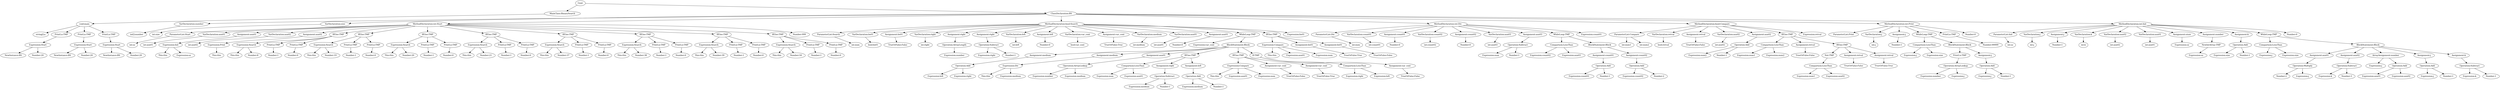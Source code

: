 digraph {
n0 [label="Goal:"];
n1 [label="MainClass:BinarySearch"];
n2 [label="void:main"];
n3 [label="string[]:a"];
n2 -> n3
n4 [label="PrintLn:TMP"];
n5 [label="Expression:Start"];
n6 [label="NewInstance:BS"];
n5 -> n6
n7 [label="Number:20"];
n5 -> n7
n4 -> n5
n2 -> n4
n8 [label="PrintLn:TMP"];
n9 [label="Expression:Start"];
n10 [label="NewInstance:BS"];
n9 -> n10
n11 [label="Number:20"];
n9 -> n11
n8 -> n9
n2 -> n8
n12 [label="PrintLn:TMP"];
n13 [label="Expression:Start"];
n14 [label="NewInstance:BS"];
n13 -> n14
n15 [label="Number:20"];
n13 -> n15
n12 -> n13
n2 -> n12
n1 -> n2
n0 -> n1
n16 [label="ClassDeclaration:BS"];
n17 [label="VarDeclaration:number"];
n18 [label="int[]:number"];
n17 -> n18
n16 -> n17
n19 [label="VarDeclaration:size"];
n20 [label="int:size"];
n19 -> n20
n16 -> n19
n21 [label="MethodDeclaration:int:Start"];
n22 [label="ParameterList:Start"];
n23 [label="int:sz"];
n22 -> n23
n21 -> n22
n24 [label="VarDeclaration:aux01"];
n25 [label="int:aux01"];
n24 -> n25
n21 -> n24
n26 [label="Assignment:aux01"];
n27 [label="Expression:Init"];
n28 [label="This:this"];
n27 -> n28
n29 [label="Expression:sz"];
n27 -> n29
n26 -> n27
n21 -> n26
n30 [label="VarDeclaration:aux02"];
n31 [label="int:aux02"];
n30 -> n31
n21 -> n30
n32 [label="Assignment:aux02"];
n33 [label="Expression:Print"];
n34 [label="This:this"];
n33 -> n34
n32 -> n33
n21 -> n32
n35 [label="IfElse:TMP"];
n36 [label="Expression:Search"];
n37 [label="This:this"];
n36 -> n37
n38 [label="Number:8"];
n36 -> n38
n35 -> n36
n39 [label="PrintLn:TMP"];
n40 [label="Number:1"];
n39 -> n40
n35 -> n39
n41 [label="PrintLn:TMP"];
n42 [label="Number:0"];
n41 -> n42
n35 -> n41
n21 -> n35
n43 [label="IfElse:TMP"];
n44 [label="Expression:Search"];
n45 [label="This:this"];
n44 -> n45
n46 [label="Number:19"];
n44 -> n46
n43 -> n44
n47 [label="PrintLn:TMP"];
n48 [label="Number:1"];
n47 -> n48
n43 -> n47
n49 [label="PrintLn:TMP"];
n50 [label="Number:0"];
n49 -> n50
n43 -> n49
n21 -> n43
n51 [label="IfElse:TMP"];
n52 [label="Expression:Search"];
n53 [label="This:this"];
n52 -> n53
n54 [label="Number:20"];
n52 -> n54
n51 -> n52
n55 [label="PrintLn:TMP"];
n56 [label="Number:1"];
n55 -> n56
n51 -> n55
n57 [label="PrintLn:TMP"];
n58 [label="Number:0"];
n57 -> n58
n51 -> n57
n21 -> n51
n59 [label="IfElse:TMP"];
n60 [label="Expression:Search"];
n61 [label="This:this"];
n60 -> n61
n62 [label="Number:21"];
n60 -> n62
n59 -> n60
n63 [label="PrintLn:TMP"];
n64 [label="Number:1"];
n63 -> n64
n59 -> n63
n65 [label="PrintLn:TMP"];
n66 [label="Number:0"];
n65 -> n66
n59 -> n65
n21 -> n59
n67 [label="IfElse:TMP"];
n68 [label="Expression:Search"];
n69 [label="This:this"];
n68 -> n69
n70 [label="Number:37"];
n68 -> n70
n67 -> n68
n71 [label="PrintLn:TMP"];
n72 [label="Number:1"];
n71 -> n72
n67 -> n71
n73 [label="PrintLn:TMP"];
n74 [label="Number:0"];
n73 -> n74
n67 -> n73
n21 -> n67
n75 [label="IfElse:TMP"];
n76 [label="Expression:Search"];
n77 [label="This:this"];
n76 -> n77
n78 [label="Number:38"];
n76 -> n78
n75 -> n76
n79 [label="PrintLn:TMP"];
n80 [label="Number:1"];
n79 -> n80
n75 -> n79
n81 [label="PrintLn:TMP"];
n82 [label="Number:0"];
n81 -> n82
n75 -> n81
n21 -> n75
n83 [label="IfElse:TMP"];
n84 [label="Expression:Search"];
n85 [label="This:this"];
n84 -> n85
n86 [label="Number:39"];
n84 -> n86
n83 -> n84
n87 [label="PrintLn:TMP"];
n88 [label="Number:1"];
n87 -> n88
n83 -> n87
n89 [label="PrintLn:TMP"];
n90 [label="Number:0"];
n89 -> n90
n83 -> n89
n21 -> n83
n91 [label="IfElse:TMP"];
n92 [label="Expression:Search"];
n93 [label="This:this"];
n92 -> n93
n94 [label="Number:50"];
n92 -> n94
n91 -> n92
n95 [label="PrintLn:TMP"];
n96 [label="Number:1"];
n95 -> n96
n91 -> n95
n97 [label="PrintLn:TMP"];
n98 [label="Number:0"];
n97 -> n98
n91 -> n97
n21 -> n91
n99 [label="Number:999"];
n21 -> n99
n16 -> n21
n100 [label="MethodDeclaration:bool:Search"];
n101 [label="ParameterList:Search"];
n102 [label="int:num"];
n101 -> n102
n100 -> n101
n103 [label="VarDeclaration:bs01"];
n104 [label="bool:bs01"];
n103 -> n104
n100 -> n103
n105 [label="Assignment:bs01"];
n106 [label="TrueOrFalse:False"];
n105 -> n106
n100 -> n105
n107 [label="VarDeclaration:right"];
n108 [label="int:right"];
n107 -> n108
n100 -> n107
n109 [label="Assignment:right"];
n110 [label="Operation:ArrayLength"];
n111 [label="Expression:number"];
n110 -> n111
n109 -> n110
n100 -> n109
n112 [label="Assignment:right"];
n113 [label="Operation:Subtract"];
n114 [label="Expression:right"];
n113 -> n114
n115 [label="Number:1"];
n113 -> n115
n112 -> n113
n100 -> n112
n116 [label="VarDeclaration:left"];
n117 [label="int:left"];
n116 -> n117
n100 -> n116
n118 [label="Assignment:left"];
n119 [label="Number:0"];
n118 -> n119
n100 -> n118
n120 [label="VarDeclaration:var_cont"];
n121 [label="bool:var_cont"];
n120 -> n121
n100 -> n120
n122 [label="Assignment:var_cont"];
n123 [label="TrueOrFalse:True"];
n122 -> n123
n100 -> n122
n124 [label="VarDeclaration:medium"];
n125 [label="int:medium"];
n124 -> n125
n100 -> n124
n126 [label="VarDeclaration:aux01"];
n127 [label="int:aux01"];
n126 -> n127
n100 -> n126
n128 [label="Assignment:aux01"];
n129 [label="Number:0"];
n128 -> n129
n100 -> n128
n130 [label="WhileLoop:TMP"];
n131 [label="Expression:var_cont"];
n130 -> n131
n132 [label="BlockStatement:Block"];
n133 [label="Assignment:medium"];
n134 [label="Operation:Add"];
n135 [label="Expression:left"];
n134 -> n135
n136 [label="Expression:right"];
n134 -> n136
n133 -> n134
n132 -> n133
n137 [label="Assignment:medium"];
n138 [label="Expression:Div"];
n139 [label="This:this"];
n138 -> n139
n140 [label="Expression:medium"];
n138 -> n140
n137 -> n138
n132 -> n137
n141 [label="Assignment:aux01"];
n142 [label="Operation:ArrayLookup"];
n143 [label="Expression:number"];
n142 -> n143
n144 [label="Expression:medium"];
n142 -> n144
n141 -> n142
n132 -> n141
n145 [label="IfElse:TMP"];
n146 [label="Comparison:LessThan"];
n147 [label="Expression:num"];
n146 -> n147
n148 [label="Expression:aux01"];
n146 -> n148
n145 -> n146
n149 [label="Assignment:right"];
n150 [label="Operation:Subtract"];
n151 [label="Expression:medium"];
n150 -> n151
n152 [label="Number:1"];
n150 -> n152
n149 -> n150
n145 -> n149
n153 [label="Assignment:left"];
n154 [label="Operation:Add"];
n155 [label="Expression:medium"];
n154 -> n155
n156 [label="Number:1"];
n154 -> n156
n153 -> n154
n145 -> n153
n132 -> n145
n157 [label="IfElse:TMP"];
n158 [label="Expression:Compare"];
n159 [label="This:this"];
n158 -> n159
n160 [label="Expression:aux01"];
n158 -> n160
n161 [label="Expression:num"];
n158 -> n161
n157 -> n158
n162 [label="Assignment:var_cont"];
n163 [label="TrueOrFalse:False"];
n162 -> n163
n157 -> n162
n164 [label="Assignment:var_cont"];
n165 [label="TrueOrFalse:True"];
n164 -> n165
n157 -> n164
n132 -> n157
n166 [label="If:TMP"];
n167 [label="Comparison:LessThan"];
n168 [label="Expression:right"];
n167 -> n168
n169 [label="Expression:left"];
n167 -> n169
n166 -> n167
n170 [label="Assignment:var_cont"];
n171 [label="TrueOrFalse:False"];
n170 -> n171
n166 -> n170
n132 -> n166
n130 -> n132
n100 -> n130
n172 [label="IfElse:TMP"];
n173 [label="Expression:Compare"];
n174 [label="This:this"];
n173 -> n174
n175 [label="Expression:aux01"];
n173 -> n175
n176 [label="Expression:num"];
n173 -> n176
n172 -> n173
n177 [label="Assignment:bs01"];
n178 [label="TrueOrFalse:True"];
n177 -> n178
n172 -> n177
n179 [label="Assignment:bs01"];
n180 [label="TrueOrFalse:False"];
n179 -> n180
n172 -> n179
n100 -> n172
n181 [label="Expression:bs01"];
n100 -> n181
n16 -> n100
n182 [label="MethodDeclaration:int:Div"];
n183 [label="ParameterList:Div"];
n184 [label="int:num"];
n183 -> n184
n182 -> n183
n185 [label="VarDeclaration:count01"];
n186 [label="int:count01"];
n185 -> n186
n182 -> n185
n187 [label="Assignment:count01"];
n188 [label="Number:0"];
n187 -> n188
n182 -> n187
n189 [label="VarDeclaration:count02"];
n190 [label="int:count02"];
n189 -> n190
n182 -> n189
n191 [label="Assignment:count02"];
n192 [label="Number:0"];
n191 -> n192
n182 -> n191
n193 [label="VarDeclaration:aux03"];
n194 [label="int:aux03"];
n193 -> n194
n182 -> n193
n195 [label="Assignment:aux03"];
n196 [label="Operation:Subtract"];
n197 [label="Expression:num"];
n196 -> n197
n198 [label="Number:1"];
n196 -> n198
n195 -> n196
n182 -> n195
n199 [label="WhileLoop:TMP"];
n200 [label="Comparison:LessThan"];
n201 [label="Expression:count02"];
n200 -> n201
n202 [label="Expression:aux03"];
n200 -> n202
n199 -> n200
n203 [label="BlockStatement:Block"];
n204 [label="Assignment:count01"];
n205 [label="Operation:Add"];
n206 [label="Expression:count01"];
n205 -> n206
n207 [label="Number:1"];
n205 -> n207
n204 -> n205
n203 -> n204
n208 [label="Assignment:count02"];
n209 [label="Operation:Add"];
n210 [label="Expression:count02"];
n209 -> n210
n211 [label="Number:2"];
n209 -> n211
n208 -> n209
n203 -> n208
n199 -> n203
n182 -> n199
n212 [label="Expression:count01"];
n182 -> n212
n16 -> n182
n213 [label="MethodDeclaration:bool:Compare"];
n214 [label="ParameterList:Compare"];
n215 [label="int:num1"];
n214 -> n215
n216 [label="int:num2"];
n214 -> n216
n213 -> n214
n217 [label="VarDeclaration:retval"];
n218 [label="bool:retval"];
n217 -> n218
n213 -> n217
n219 [label="Assignment:retval"];
n220 [label="TrueOrFalse:False"];
n219 -> n220
n213 -> n219
n221 [label="VarDeclaration:aux02"];
n222 [label="int:aux02"];
n221 -> n222
n213 -> n221
n223 [label="Assignment:aux02"];
n224 [label="Operation:Add"];
n225 [label="Expression:num2"];
n224 -> n225
n226 [label="Number:1"];
n224 -> n226
n223 -> n224
n213 -> n223
n227 [label="IfElse:TMP"];
n228 [label="Comparison:LessThan"];
n229 [label="Expression:num1"];
n228 -> n229
n230 [label="Expression:num2"];
n228 -> n230
n227 -> n228
n231 [label="Assignment:retval"];
n232 [label="TrueOrFalse:False"];
n231 -> n232
n227 -> n231
n233 [label="IfElse:TMP"];
n234 [label="Not:TMP"];
n235 [label="Comparison:LessThan"];
n236 [label="Expression:num1"];
n235 -> n236
n237 [label="Expression:aux02"];
n235 -> n237
n234 -> n235
n233 -> n234
n238 [label="Assignment:retval"];
n239 [label="TrueOrFalse:False"];
n238 -> n239
n233 -> n238
n240 [label="Assignment:retval"];
n241 [label="TrueOrFalse:True"];
n240 -> n241
n233 -> n240
n227 -> n233
n213 -> n227
n242 [label="Expression:retval"];
n213 -> n242
n16 -> n213
n243 [label="MethodDeclaration:int:Print"];
n244 [label="ParameterList:Print"];
n243 -> n244
n245 [label="VarDeclaration:j"];
n246 [label="int:j"];
n245 -> n246
n243 -> n245
n247 [label="Assignment:j"];
n248 [label="Number:1"];
n247 -> n248
n243 -> n247
n249 [label="WhileLoop:TMP"];
n250 [label="Comparison:LessThan"];
n251 [label="Expression:j"];
n250 -> n251
n252 [label="Expression:size"];
n250 -> n252
n249 -> n250
n253 [label="BlockStatement:Block"];
n254 [label="PrintLn:TMP"];
n255 [label="Operation:ArrayLookup"];
n256 [label="Expression:number"];
n255 -> n256
n257 [label="Expression:j"];
n255 -> n257
n254 -> n255
n253 -> n254
n258 [label="Assignment:j"];
n259 [label="Operation:Add"];
n260 [label="Expression:j"];
n259 -> n260
n261 [label="Number:1"];
n259 -> n261
n258 -> n259
n253 -> n258
n249 -> n253
n243 -> n249
n262 [label="PrintLn:TMP"];
n263 [label="Number:99999"];
n262 -> n263
n243 -> n262
n264 [label="Number:0"];
n243 -> n264
n16 -> n243
n265 [label="MethodDeclaration:int:Init"];
n266 [label="ParameterList:Init"];
n267 [label="int:sz"];
n266 -> n267
n265 -> n266
n268 [label="VarDeclaration:j"];
n269 [label="int:j"];
n268 -> n269
n265 -> n268
n270 [label="Assignment:j"];
n271 [label="Number:1"];
n270 -> n271
n265 -> n270
n272 [label="VarDeclaration:k"];
n273 [label="int:k"];
n272 -> n273
n265 -> n272
n274 [label="VarDeclaration:aux02"];
n275 [label="int:aux02"];
n274 -> n275
n265 -> n274
n276 [label="VarDeclaration:aux01"];
n277 [label="int:aux01"];
n276 -> n277
n265 -> n276
n278 [label="Assignment:sisze"];
n279 [label="Expression:sz"];
n278 -> n279
n265 -> n278
n280 [label="Assignment:number"];
n281 [label="NewIntArray:TMP"];
n282 [label="Expression:sz"];
n281 -> n282
n280 -> n281
n265 -> n280
n283 [label="Assignment:k"];
n284 [label="Operation:Add"];
n285 [label="Expression:size"];
n284 -> n285
n286 [label="Number:1"];
n284 -> n286
n283 -> n284
n265 -> n283
n287 [label="WhileLoop:TMP"];
n288 [label="Comparison:LessThan"];
n289 [label="Expression:j"];
n288 -> n289
n290 [label="Expression:size"];
n288 -> n290
n287 -> n288
n291 [label="BlockStatement:Block"];
n292 [label="Assignment:aux01"];
n293 [label="Operation:Multiply"];
n294 [label="Number:2"];
n293 -> n294
n295 [label="Expression:j"];
n293 -> n295
n292 -> n293
n291 -> n292
n296 [label="Assignment:aux02"];
n297 [label="Operation:Subtract"];
n298 [label="Expression:k"];
n297 -> n298
n299 [label="Number:3"];
n297 -> n299
n296 -> n297
n291 -> n296
n300 [label="ArrayAssignment:number"];
n301 [label="Expression:j"];
n300 -> n301
n302 [label="Operation:Add"];
n303 [label="Expression:aux01"];
n302 -> n303
n304 [label="Expression:aux02"];
n302 -> n304
n300 -> n302
n291 -> n300
n305 [label="Assignment:j"];
n306 [label="Operation:Add"];
n307 [label="Expression:j"];
n306 -> n307
n308 [label="Number:1"];
n306 -> n308
n305 -> n306
n291 -> n305
n309 [label="Assignment:k"];
n310 [label="Operation:Subtract"];
n311 [label="Expression:k"];
n310 -> n311
n312 [label="Number:1"];
n310 -> n312
n309 -> n310
n291 -> n309
n287 -> n291
n265 -> n287
n313 [label="Number:0"];
n265 -> n313
n16 -> n265
n0 -> n16
}
